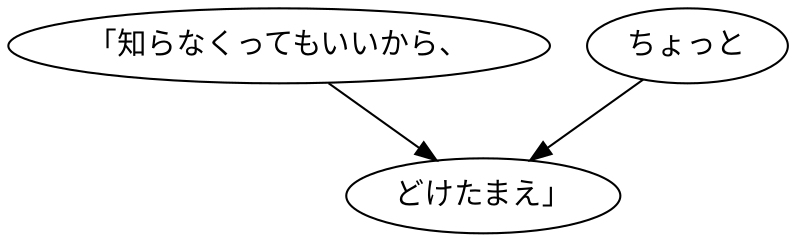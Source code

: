 digraph graph7665 {
	node0 [label="「知らなくってもいいから、"];
	node1 [label="ちょっと"];
	node2 [label="どけたまえ」"];
	node0 -> node2;
	node1 -> node2;
}

